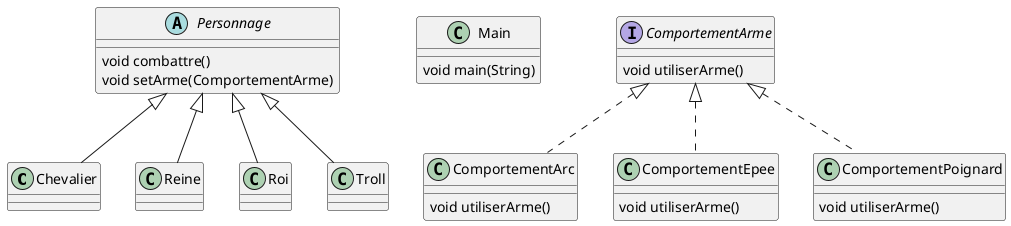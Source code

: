 @startuml

' definitions
' -----------

' package "appli"
class Chevalier
class Main
abstract Personnage
class Reine
class Roi
class Troll
' end package

' package "comportement.arme.impl"
class ComportementArc
class ComportementEpee
class ComportementPoignard
' end package

' package "comportement.arme"
interface ComportementArme
' end package

' content
' -------

' ComportementPoignard:
ComportementArme <|.. ComportementPoignard
ComportementPoignard : void utiliserArme()

' Reine:
Personnage <|-- Reine

' Roi:
Personnage <|-- Roi

' ComportementEpee:
ComportementArme <|.. ComportementEpee
ComportementEpee : void utiliserArme()

' ComportementArme:
ComportementArme : void utiliserArme()

' Personnage:
Personnage : void combattre()
Personnage : void setArme(ComportementArme)

' Chevalier:
Personnage <|-- Chevalier

' Troll:
Personnage <|-- Troll

' ComportementArc:
ComportementArme <|.. ComportementArc
ComportementArc : void utiliserArme()

' Main:
Main : void main(String)

@enduml
